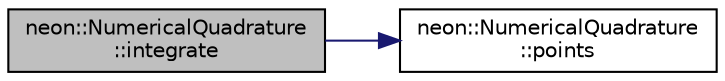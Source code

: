 digraph "neon::NumericalQuadrature::integrate"
{
 // INTERACTIVE_SVG=YES
  edge [fontname="Helvetica",fontsize="10",labelfontname="Helvetica",labelfontsize="10"];
  node [fontname="Helvetica",fontsize="10",shape=record];
  rankdir="LR";
  Node6 [label="neon::NumericalQuadrature\l::integrate",height=0.2,width=0.4,color="black", fillcolor="grey75", style="filled", fontcolor="black"];
  Node6 -> Node7 [color="midnightblue",fontsize="10",style="solid",fontname="Helvetica"];
  Node7 [label="neon::NumericalQuadrature\l::points",height=0.2,width=0.4,color="black", fillcolor="white", style="filled",URL="$classneon_1_1NumericalQuadrature.html#aed7176a5ad2e2c75aa96eb9a41f4dfb6"];
}
